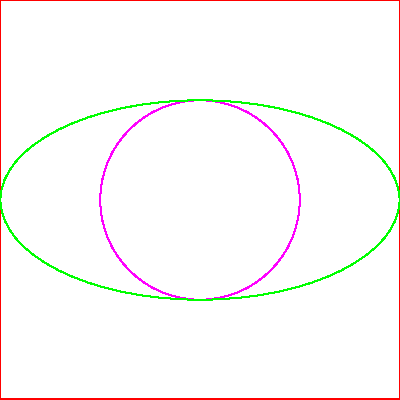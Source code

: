 import graph;
size(200);
pair min=(-2,-2);
pair max=(2,2);
pair O=(0,0);
pair A=(2,0);

draw(box(min,max),red);
draw(circle(O,1),magenta);
draw(ellipse(O,2,1),green);
